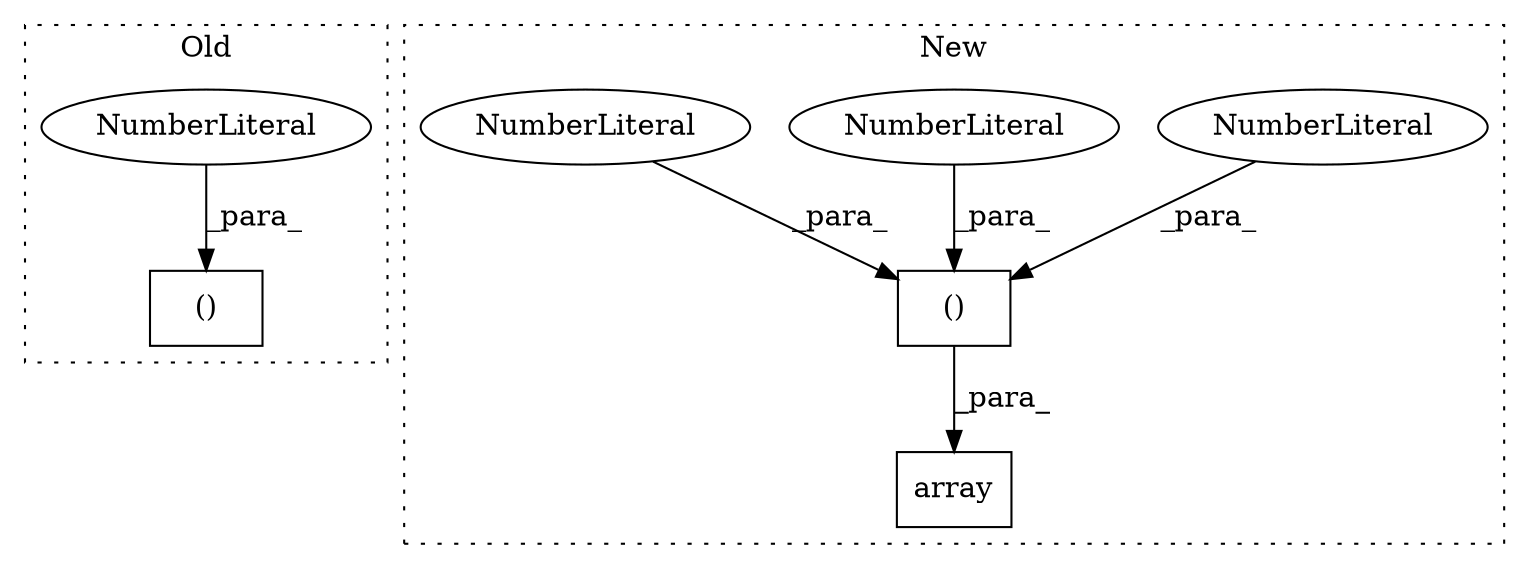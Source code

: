 digraph G {
subgraph cluster0 {
1 [label="()" a="106" s="199" l="38" shape="box"];
3 [label="NumberLiteral" a="34" s="233" l="4" shape="ellipse"];
label = "Old";
style="dotted";
}
subgraph cluster1 {
2 [label="array" a="32" s="200,247" l="11,2" shape="box"];
4 [label="()" a="106" s="211" l="36" shape="box"];
5 [label="NumberLiteral" a="34" s="227" l="3" shape="ellipse"];
6 [label="NumberLiteral" a="34" s="211" l="3" shape="ellipse"];
7 [label="NumberLiteral" a="34" s="243" l="4" shape="ellipse"];
label = "New";
style="dotted";
}
3 -> 1 [label="_para_"];
4 -> 2 [label="_para_"];
5 -> 4 [label="_para_"];
6 -> 4 [label="_para_"];
7 -> 4 [label="_para_"];
}
